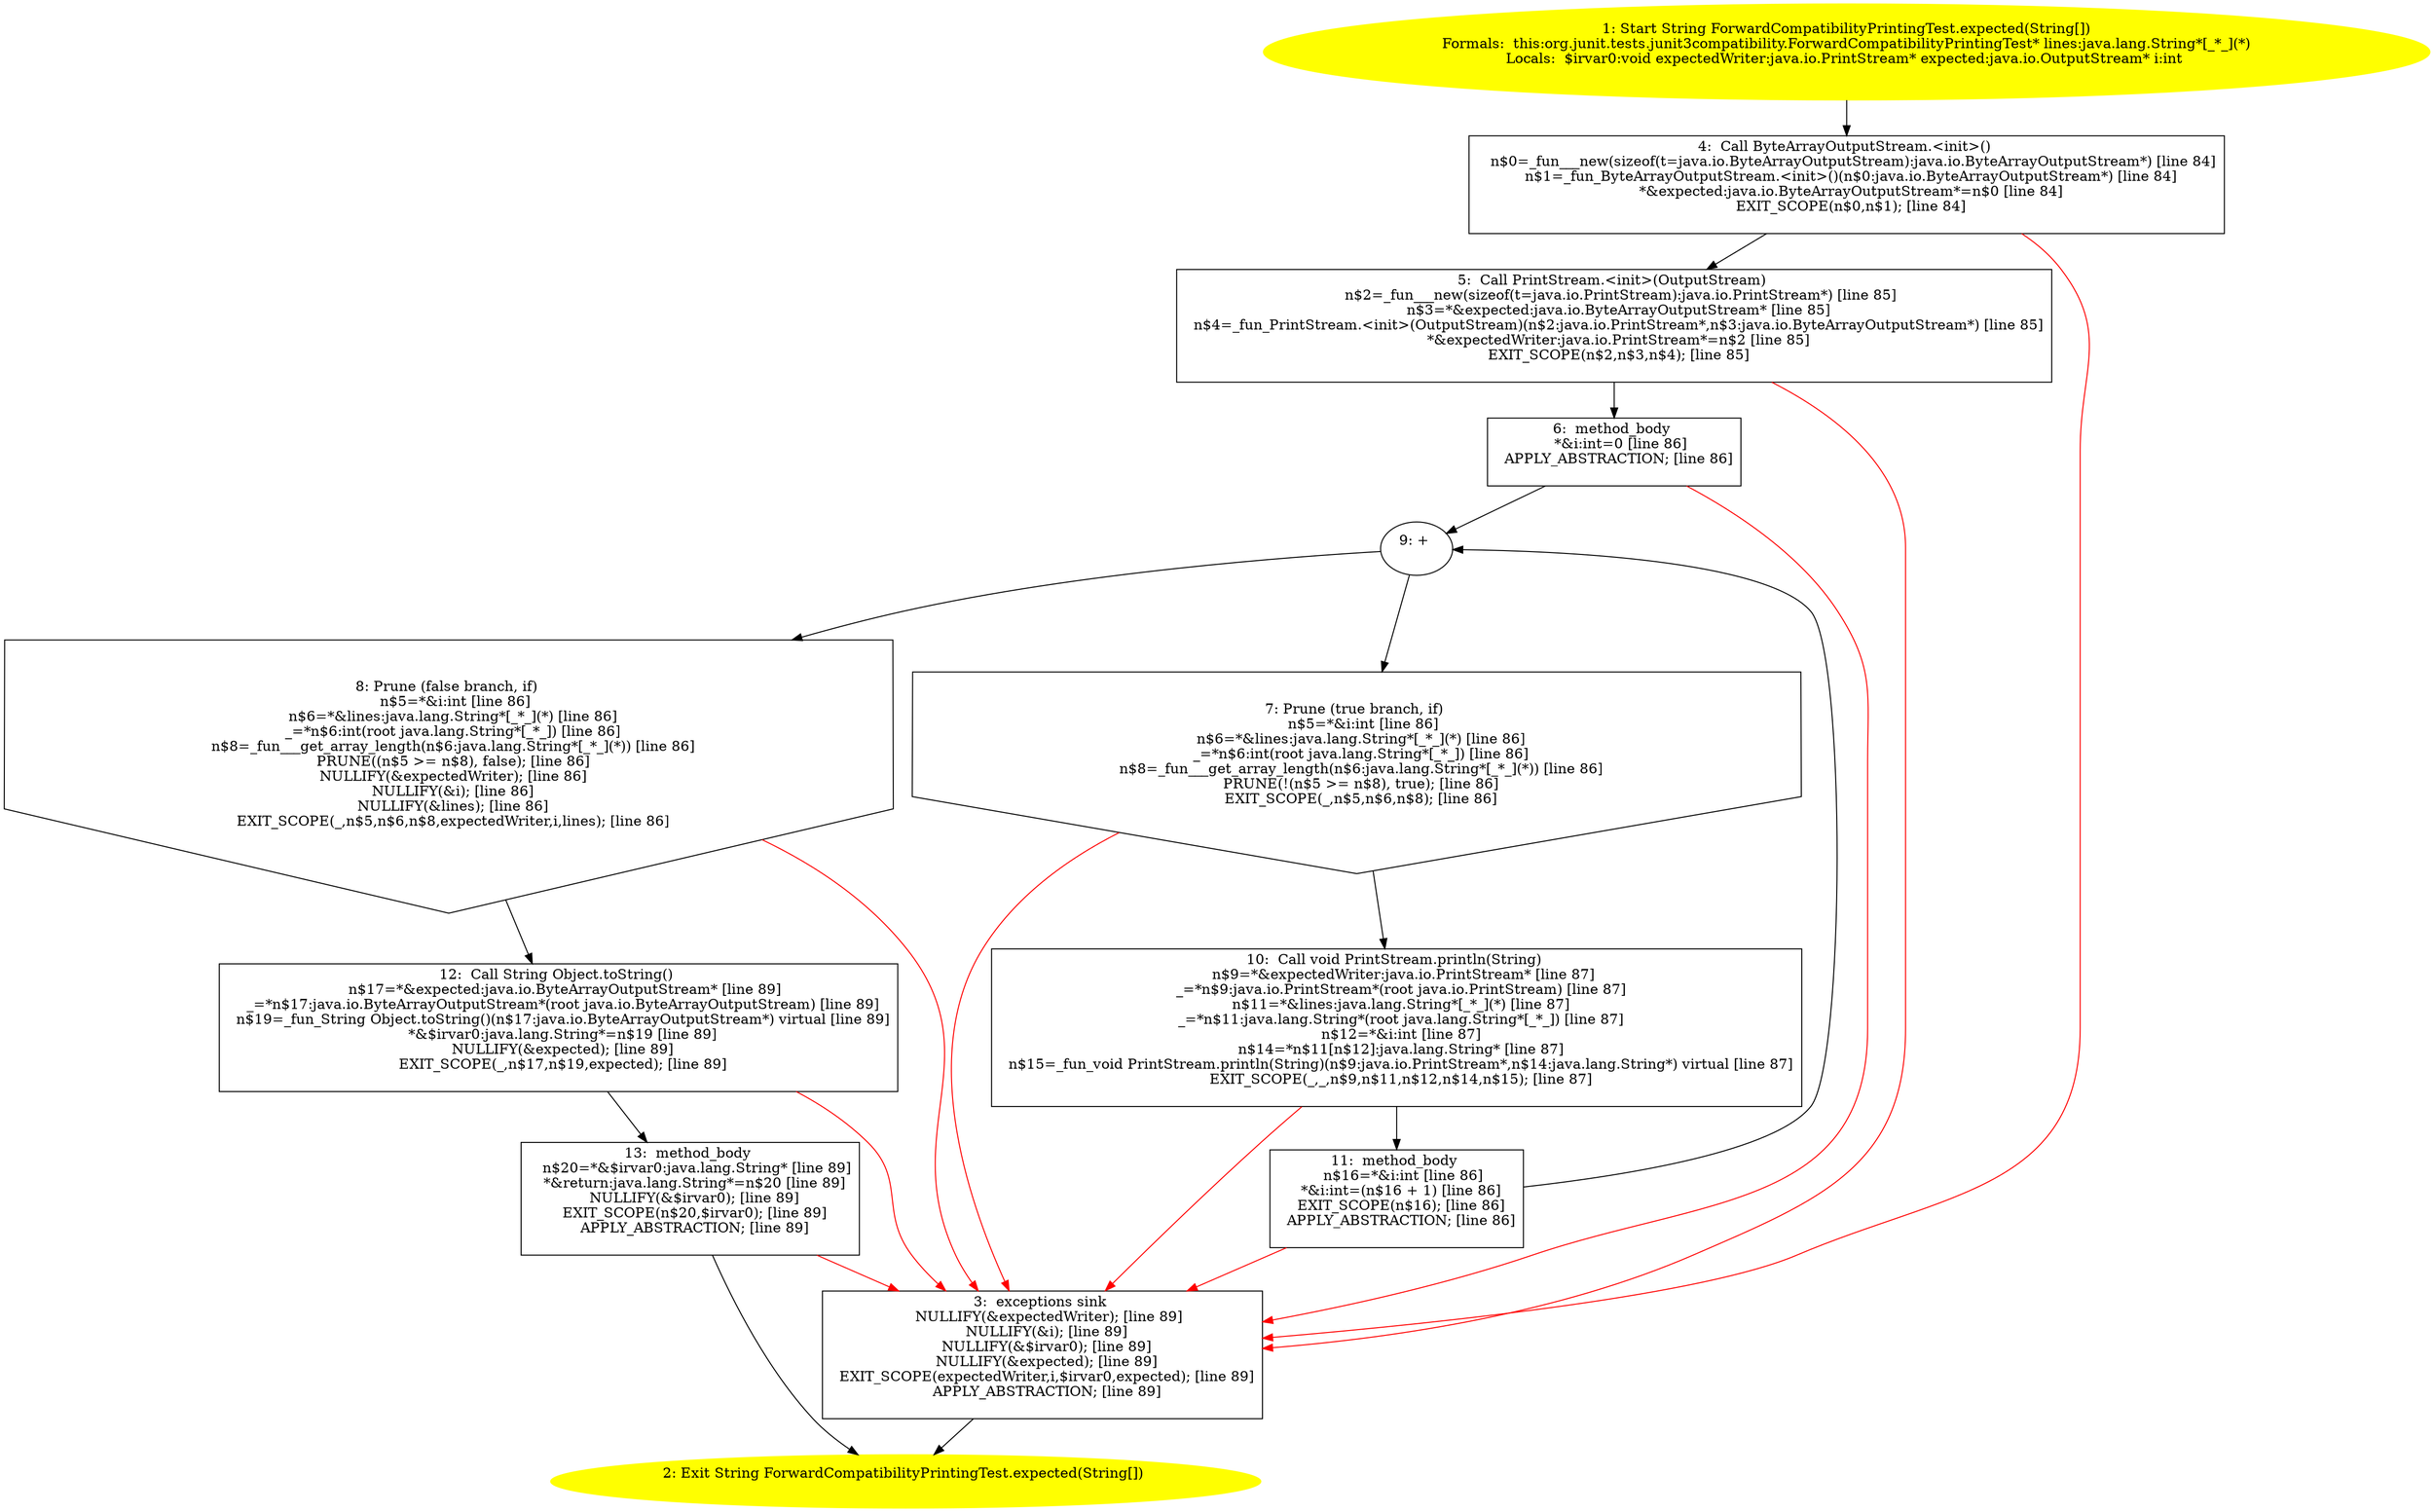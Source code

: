 /* @generated */
digraph cfg {
"org.junit.tests.junit3compatibility.ForwardCompatibilityPrintingTest.expected(java.lang.String[]):ja.698217b1f5d1813746073e5a80ee9dd1_1" [label="1: Start String ForwardCompatibilityPrintingTest.expected(String[])\nFormals:  this:org.junit.tests.junit3compatibility.ForwardCompatibilityPrintingTest* lines:java.lang.String*[_*_](*)\nLocals:  $irvar0:void expectedWriter:java.io.PrintStream* expected:java.io.OutputStream* i:int \n  " color=yellow style=filled]
	

	 "org.junit.tests.junit3compatibility.ForwardCompatibilityPrintingTest.expected(java.lang.String[]):ja.698217b1f5d1813746073e5a80ee9dd1_1" -> "org.junit.tests.junit3compatibility.ForwardCompatibilityPrintingTest.expected(java.lang.String[]):ja.698217b1f5d1813746073e5a80ee9dd1_4" ;
"org.junit.tests.junit3compatibility.ForwardCompatibilityPrintingTest.expected(java.lang.String[]):ja.698217b1f5d1813746073e5a80ee9dd1_2" [label="2: Exit String ForwardCompatibilityPrintingTest.expected(String[]) \n  " color=yellow style=filled]
	

"org.junit.tests.junit3compatibility.ForwardCompatibilityPrintingTest.expected(java.lang.String[]):ja.698217b1f5d1813746073e5a80ee9dd1_3" [label="3:  exceptions sink \n   NULLIFY(&expectedWriter); [line 89]\n  NULLIFY(&i); [line 89]\n  NULLIFY(&$irvar0); [line 89]\n  NULLIFY(&expected); [line 89]\n  EXIT_SCOPE(expectedWriter,i,$irvar0,expected); [line 89]\n  APPLY_ABSTRACTION; [line 89]\n " shape="box"]
	

	 "org.junit.tests.junit3compatibility.ForwardCompatibilityPrintingTest.expected(java.lang.String[]):ja.698217b1f5d1813746073e5a80ee9dd1_3" -> "org.junit.tests.junit3compatibility.ForwardCompatibilityPrintingTest.expected(java.lang.String[]):ja.698217b1f5d1813746073e5a80ee9dd1_2" ;
"org.junit.tests.junit3compatibility.ForwardCompatibilityPrintingTest.expected(java.lang.String[]):ja.698217b1f5d1813746073e5a80ee9dd1_4" [label="4:  Call ByteArrayOutputStream.<init>() \n   n$0=_fun___new(sizeof(t=java.io.ByteArrayOutputStream):java.io.ByteArrayOutputStream*) [line 84]\n  n$1=_fun_ByteArrayOutputStream.<init>()(n$0:java.io.ByteArrayOutputStream*) [line 84]\n  *&expected:java.io.ByteArrayOutputStream*=n$0 [line 84]\n  EXIT_SCOPE(n$0,n$1); [line 84]\n " shape="box"]
	

	 "org.junit.tests.junit3compatibility.ForwardCompatibilityPrintingTest.expected(java.lang.String[]):ja.698217b1f5d1813746073e5a80ee9dd1_4" -> "org.junit.tests.junit3compatibility.ForwardCompatibilityPrintingTest.expected(java.lang.String[]):ja.698217b1f5d1813746073e5a80ee9dd1_5" ;
	 "org.junit.tests.junit3compatibility.ForwardCompatibilityPrintingTest.expected(java.lang.String[]):ja.698217b1f5d1813746073e5a80ee9dd1_4" -> "org.junit.tests.junit3compatibility.ForwardCompatibilityPrintingTest.expected(java.lang.String[]):ja.698217b1f5d1813746073e5a80ee9dd1_3" [color="red" ];
"org.junit.tests.junit3compatibility.ForwardCompatibilityPrintingTest.expected(java.lang.String[]):ja.698217b1f5d1813746073e5a80ee9dd1_5" [label="5:  Call PrintStream.<init>(OutputStream) \n   n$2=_fun___new(sizeof(t=java.io.PrintStream):java.io.PrintStream*) [line 85]\n  n$3=*&expected:java.io.ByteArrayOutputStream* [line 85]\n  n$4=_fun_PrintStream.<init>(OutputStream)(n$2:java.io.PrintStream*,n$3:java.io.ByteArrayOutputStream*) [line 85]\n  *&expectedWriter:java.io.PrintStream*=n$2 [line 85]\n  EXIT_SCOPE(n$2,n$3,n$4); [line 85]\n " shape="box"]
	

	 "org.junit.tests.junit3compatibility.ForwardCompatibilityPrintingTest.expected(java.lang.String[]):ja.698217b1f5d1813746073e5a80ee9dd1_5" -> "org.junit.tests.junit3compatibility.ForwardCompatibilityPrintingTest.expected(java.lang.String[]):ja.698217b1f5d1813746073e5a80ee9dd1_6" ;
	 "org.junit.tests.junit3compatibility.ForwardCompatibilityPrintingTest.expected(java.lang.String[]):ja.698217b1f5d1813746073e5a80ee9dd1_5" -> "org.junit.tests.junit3compatibility.ForwardCompatibilityPrintingTest.expected(java.lang.String[]):ja.698217b1f5d1813746073e5a80ee9dd1_3" [color="red" ];
"org.junit.tests.junit3compatibility.ForwardCompatibilityPrintingTest.expected(java.lang.String[]):ja.698217b1f5d1813746073e5a80ee9dd1_6" [label="6:  method_body \n   *&i:int=0 [line 86]\n  APPLY_ABSTRACTION; [line 86]\n " shape="box"]
	

	 "org.junit.tests.junit3compatibility.ForwardCompatibilityPrintingTest.expected(java.lang.String[]):ja.698217b1f5d1813746073e5a80ee9dd1_6" -> "org.junit.tests.junit3compatibility.ForwardCompatibilityPrintingTest.expected(java.lang.String[]):ja.698217b1f5d1813746073e5a80ee9dd1_9" ;
	 "org.junit.tests.junit3compatibility.ForwardCompatibilityPrintingTest.expected(java.lang.String[]):ja.698217b1f5d1813746073e5a80ee9dd1_6" -> "org.junit.tests.junit3compatibility.ForwardCompatibilityPrintingTest.expected(java.lang.String[]):ja.698217b1f5d1813746073e5a80ee9dd1_3" [color="red" ];
"org.junit.tests.junit3compatibility.ForwardCompatibilityPrintingTest.expected(java.lang.String[]):ja.698217b1f5d1813746073e5a80ee9dd1_7" [label="7: Prune (true branch, if) \n   n$5=*&i:int [line 86]\n  n$6=*&lines:java.lang.String*[_*_](*) [line 86]\n  _=*n$6:int(root java.lang.String*[_*_]) [line 86]\n  n$8=_fun___get_array_length(n$6:java.lang.String*[_*_](*)) [line 86]\n  PRUNE(!(n$5 >= n$8), true); [line 86]\n  EXIT_SCOPE(_,n$5,n$6,n$8); [line 86]\n " shape="invhouse"]
	

	 "org.junit.tests.junit3compatibility.ForwardCompatibilityPrintingTest.expected(java.lang.String[]):ja.698217b1f5d1813746073e5a80ee9dd1_7" -> "org.junit.tests.junit3compatibility.ForwardCompatibilityPrintingTest.expected(java.lang.String[]):ja.698217b1f5d1813746073e5a80ee9dd1_10" ;
	 "org.junit.tests.junit3compatibility.ForwardCompatibilityPrintingTest.expected(java.lang.String[]):ja.698217b1f5d1813746073e5a80ee9dd1_7" -> "org.junit.tests.junit3compatibility.ForwardCompatibilityPrintingTest.expected(java.lang.String[]):ja.698217b1f5d1813746073e5a80ee9dd1_3" [color="red" ];
"org.junit.tests.junit3compatibility.ForwardCompatibilityPrintingTest.expected(java.lang.String[]):ja.698217b1f5d1813746073e5a80ee9dd1_8" [label="8: Prune (false branch, if) \n   n$5=*&i:int [line 86]\n  n$6=*&lines:java.lang.String*[_*_](*) [line 86]\n  _=*n$6:int(root java.lang.String*[_*_]) [line 86]\n  n$8=_fun___get_array_length(n$6:java.lang.String*[_*_](*)) [line 86]\n  PRUNE((n$5 >= n$8), false); [line 86]\n  NULLIFY(&expectedWriter); [line 86]\n  NULLIFY(&i); [line 86]\n  NULLIFY(&lines); [line 86]\n  EXIT_SCOPE(_,n$5,n$6,n$8,expectedWriter,i,lines); [line 86]\n " shape="invhouse"]
	

	 "org.junit.tests.junit3compatibility.ForwardCompatibilityPrintingTest.expected(java.lang.String[]):ja.698217b1f5d1813746073e5a80ee9dd1_8" -> "org.junit.tests.junit3compatibility.ForwardCompatibilityPrintingTest.expected(java.lang.String[]):ja.698217b1f5d1813746073e5a80ee9dd1_12" ;
	 "org.junit.tests.junit3compatibility.ForwardCompatibilityPrintingTest.expected(java.lang.String[]):ja.698217b1f5d1813746073e5a80ee9dd1_8" -> "org.junit.tests.junit3compatibility.ForwardCompatibilityPrintingTest.expected(java.lang.String[]):ja.698217b1f5d1813746073e5a80ee9dd1_3" [color="red" ];
"org.junit.tests.junit3compatibility.ForwardCompatibilityPrintingTest.expected(java.lang.String[]):ja.698217b1f5d1813746073e5a80ee9dd1_9" [label="9: + \n  " ]
	

	 "org.junit.tests.junit3compatibility.ForwardCompatibilityPrintingTest.expected(java.lang.String[]):ja.698217b1f5d1813746073e5a80ee9dd1_9" -> "org.junit.tests.junit3compatibility.ForwardCompatibilityPrintingTest.expected(java.lang.String[]):ja.698217b1f5d1813746073e5a80ee9dd1_7" ;
	 "org.junit.tests.junit3compatibility.ForwardCompatibilityPrintingTest.expected(java.lang.String[]):ja.698217b1f5d1813746073e5a80ee9dd1_9" -> "org.junit.tests.junit3compatibility.ForwardCompatibilityPrintingTest.expected(java.lang.String[]):ja.698217b1f5d1813746073e5a80ee9dd1_8" ;
"org.junit.tests.junit3compatibility.ForwardCompatibilityPrintingTest.expected(java.lang.String[]):ja.698217b1f5d1813746073e5a80ee9dd1_10" [label="10:  Call void PrintStream.println(String) \n   n$9=*&expectedWriter:java.io.PrintStream* [line 87]\n  _=*n$9:java.io.PrintStream*(root java.io.PrintStream) [line 87]\n  n$11=*&lines:java.lang.String*[_*_](*) [line 87]\n  _=*n$11:java.lang.String*(root java.lang.String*[_*_]) [line 87]\n  n$12=*&i:int [line 87]\n  n$14=*n$11[n$12]:java.lang.String* [line 87]\n  n$15=_fun_void PrintStream.println(String)(n$9:java.io.PrintStream*,n$14:java.lang.String*) virtual [line 87]\n  EXIT_SCOPE(_,_,n$9,n$11,n$12,n$14,n$15); [line 87]\n " shape="box"]
	

	 "org.junit.tests.junit3compatibility.ForwardCompatibilityPrintingTest.expected(java.lang.String[]):ja.698217b1f5d1813746073e5a80ee9dd1_10" -> "org.junit.tests.junit3compatibility.ForwardCompatibilityPrintingTest.expected(java.lang.String[]):ja.698217b1f5d1813746073e5a80ee9dd1_11" ;
	 "org.junit.tests.junit3compatibility.ForwardCompatibilityPrintingTest.expected(java.lang.String[]):ja.698217b1f5d1813746073e5a80ee9dd1_10" -> "org.junit.tests.junit3compatibility.ForwardCompatibilityPrintingTest.expected(java.lang.String[]):ja.698217b1f5d1813746073e5a80ee9dd1_3" [color="red" ];
"org.junit.tests.junit3compatibility.ForwardCompatibilityPrintingTest.expected(java.lang.String[]):ja.698217b1f5d1813746073e5a80ee9dd1_11" [label="11:  method_body \n   n$16=*&i:int [line 86]\n  *&i:int=(n$16 + 1) [line 86]\n  EXIT_SCOPE(n$16); [line 86]\n  APPLY_ABSTRACTION; [line 86]\n " shape="box"]
	

	 "org.junit.tests.junit3compatibility.ForwardCompatibilityPrintingTest.expected(java.lang.String[]):ja.698217b1f5d1813746073e5a80ee9dd1_11" -> "org.junit.tests.junit3compatibility.ForwardCompatibilityPrintingTest.expected(java.lang.String[]):ja.698217b1f5d1813746073e5a80ee9dd1_9" ;
	 "org.junit.tests.junit3compatibility.ForwardCompatibilityPrintingTest.expected(java.lang.String[]):ja.698217b1f5d1813746073e5a80ee9dd1_11" -> "org.junit.tests.junit3compatibility.ForwardCompatibilityPrintingTest.expected(java.lang.String[]):ja.698217b1f5d1813746073e5a80ee9dd1_3" [color="red" ];
"org.junit.tests.junit3compatibility.ForwardCompatibilityPrintingTest.expected(java.lang.String[]):ja.698217b1f5d1813746073e5a80ee9dd1_12" [label="12:  Call String Object.toString() \n   n$17=*&expected:java.io.ByteArrayOutputStream* [line 89]\n  _=*n$17:java.io.ByteArrayOutputStream*(root java.io.ByteArrayOutputStream) [line 89]\n  n$19=_fun_String Object.toString()(n$17:java.io.ByteArrayOutputStream*) virtual [line 89]\n  *&$irvar0:java.lang.String*=n$19 [line 89]\n  NULLIFY(&expected); [line 89]\n  EXIT_SCOPE(_,n$17,n$19,expected); [line 89]\n " shape="box"]
	

	 "org.junit.tests.junit3compatibility.ForwardCompatibilityPrintingTest.expected(java.lang.String[]):ja.698217b1f5d1813746073e5a80ee9dd1_12" -> "org.junit.tests.junit3compatibility.ForwardCompatibilityPrintingTest.expected(java.lang.String[]):ja.698217b1f5d1813746073e5a80ee9dd1_13" ;
	 "org.junit.tests.junit3compatibility.ForwardCompatibilityPrintingTest.expected(java.lang.String[]):ja.698217b1f5d1813746073e5a80ee9dd1_12" -> "org.junit.tests.junit3compatibility.ForwardCompatibilityPrintingTest.expected(java.lang.String[]):ja.698217b1f5d1813746073e5a80ee9dd1_3" [color="red" ];
"org.junit.tests.junit3compatibility.ForwardCompatibilityPrintingTest.expected(java.lang.String[]):ja.698217b1f5d1813746073e5a80ee9dd1_13" [label="13:  method_body \n   n$20=*&$irvar0:java.lang.String* [line 89]\n  *&return:java.lang.String*=n$20 [line 89]\n  NULLIFY(&$irvar0); [line 89]\n  EXIT_SCOPE(n$20,$irvar0); [line 89]\n  APPLY_ABSTRACTION; [line 89]\n " shape="box"]
	

	 "org.junit.tests.junit3compatibility.ForwardCompatibilityPrintingTest.expected(java.lang.String[]):ja.698217b1f5d1813746073e5a80ee9dd1_13" -> "org.junit.tests.junit3compatibility.ForwardCompatibilityPrintingTest.expected(java.lang.String[]):ja.698217b1f5d1813746073e5a80ee9dd1_2" ;
	 "org.junit.tests.junit3compatibility.ForwardCompatibilityPrintingTest.expected(java.lang.String[]):ja.698217b1f5d1813746073e5a80ee9dd1_13" -> "org.junit.tests.junit3compatibility.ForwardCompatibilityPrintingTest.expected(java.lang.String[]):ja.698217b1f5d1813746073e5a80ee9dd1_3" [color="red" ];
}

